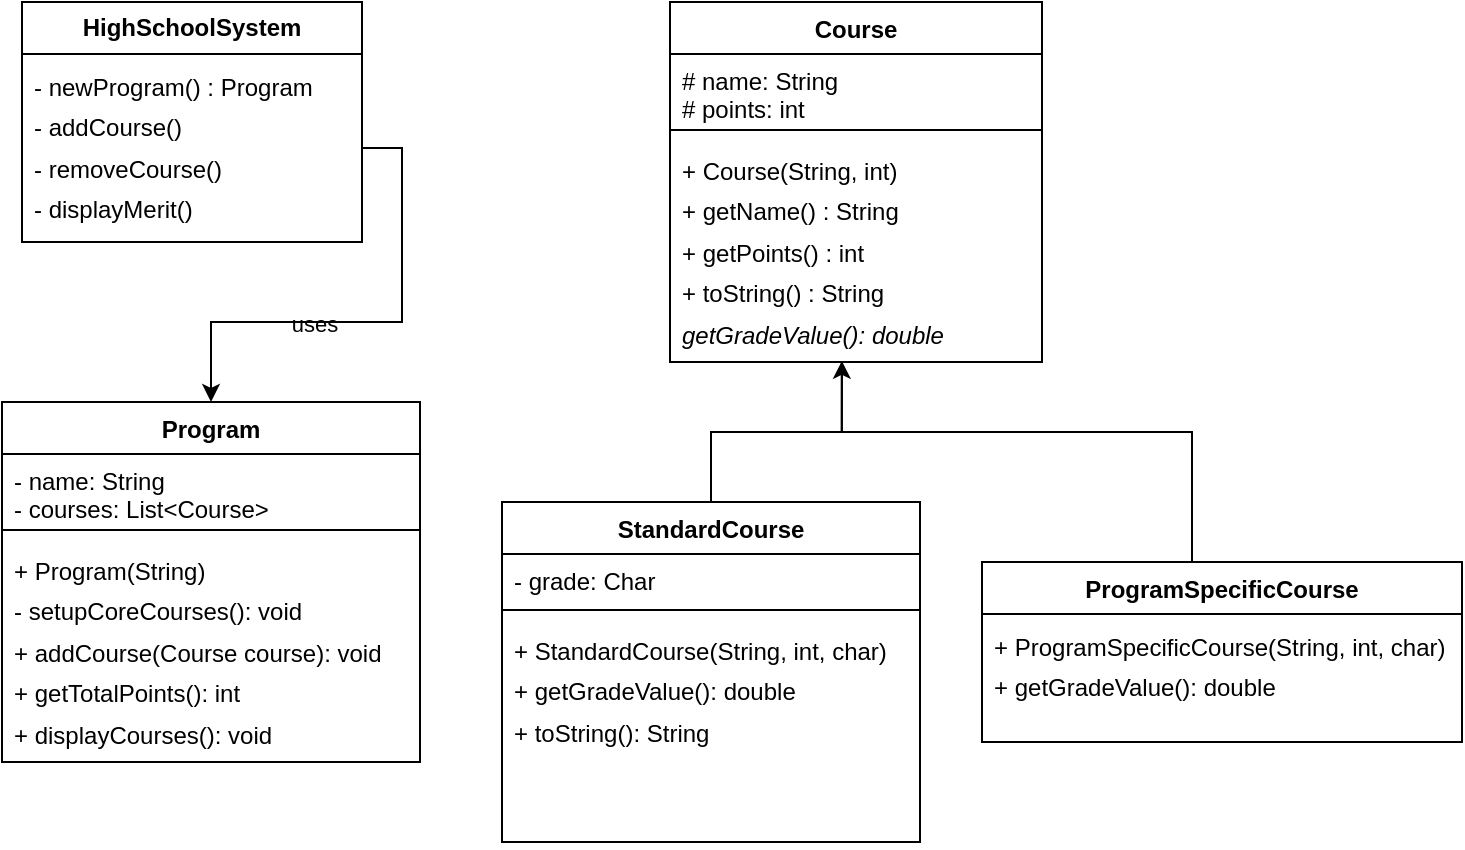 <mxfile version="26.0.14">
  <diagram name="Page-1" id="ZLX0v0UZS0Uh1XJOQydC">
    <mxGraphModel dx="1195" dy="620" grid="1" gridSize="10" guides="1" tooltips="1" connect="1" arrows="1" fold="1" page="1" pageScale="1" pageWidth="413" pageHeight="583" background="#FFFFFF" math="0" shadow="0">
      <root>
        <mxCell id="0" />
        <mxCell id="1" parent="0" />
        <mxCell id="oeutDnv7Xu86Ao1kU50R-1" value="Course" style="swimlane;fontStyle=1;align=center;verticalAlign=top;childLayout=stackLayout;horizontal=1;startSize=26;horizontalStack=0;resizeParent=1;resizeParentMax=0;resizeLast=0;collapsible=1;marginBottom=0;whiteSpace=wrap;html=1;labelBackgroundColor=none;" vertex="1" parent="1">
          <mxGeometry x="384" y="50" width="186" height="180" as="geometry" />
        </mxCell>
        <mxCell id="oeutDnv7Xu86Ao1kU50R-2" value="&lt;div&gt;# name: String&lt;br&gt;# points: int&lt;/div&gt;" style="text;strokeColor=none;fillColor=none;align=left;verticalAlign=top;spacingLeft=4;spacingRight=4;overflow=hidden;rotatable=0;points=[[0,0.5],[1,0.5]];portConstraint=eastwest;whiteSpace=wrap;html=1;labelBackgroundColor=none;" vertex="1" parent="oeutDnv7Xu86Ao1kU50R-1">
          <mxGeometry y="26" width="186" height="34" as="geometry" />
        </mxCell>
        <mxCell id="oeutDnv7Xu86Ao1kU50R-3" value="" style="line;strokeWidth=1;fillColor=none;align=left;verticalAlign=middle;spacingTop=-1;spacingLeft=3;spacingRight=3;rotatable=0;labelPosition=right;points=[];portConstraint=eastwest;labelBackgroundColor=none;" vertex="1" parent="oeutDnv7Xu86Ao1kU50R-1">
          <mxGeometry y="60" width="186" height="8" as="geometry" />
        </mxCell>
        <mxCell id="oeutDnv7Xu86Ao1kU50R-4" value="&lt;div style=&quot;line-height: 170%;&quot;&gt;&lt;font&gt;+ Course(String, int)&lt;/font&gt;&lt;div&gt;&lt;font&gt;+ getName() : String&lt;/font&gt;&lt;/div&gt;&lt;div&gt;&lt;font&gt;+ getPoints() : int&lt;/font&gt;&lt;/div&gt;&lt;div&gt;&lt;font&gt;+ toString() : String&lt;/font&gt;&lt;/div&gt;&lt;div&gt;&lt;i&gt;&lt;font&gt;getGradeValue(): double&lt;/font&gt;&lt;/i&gt;&lt;/div&gt;&lt;/div&gt;" style="text;strokeColor=none;fillColor=none;align=left;verticalAlign=top;spacingLeft=4;spacingRight=4;overflow=hidden;rotatable=0;points=[[0,0.5],[1,0.5]];portConstraint=eastwest;whiteSpace=wrap;html=1;labelBackgroundColor=none;" vertex="1" parent="oeutDnv7Xu86Ao1kU50R-1">
          <mxGeometry y="68" width="186" height="112" as="geometry" />
        </mxCell>
        <mxCell id="oeutDnv7Xu86Ao1kU50R-6" value="StandardCourse" style="swimlane;fontStyle=1;align=center;verticalAlign=top;childLayout=stackLayout;horizontal=1;startSize=26;horizontalStack=0;resizeParent=1;resizeParentMax=0;resizeLast=0;collapsible=1;marginBottom=0;whiteSpace=wrap;html=1;labelBackgroundColor=none;" vertex="1" parent="1">
          <mxGeometry x="300" y="300" width="209" height="170" as="geometry" />
        </mxCell>
        <mxCell id="oeutDnv7Xu86Ao1kU50R-7" value="&lt;div&gt;- grade: Char&lt;/div&gt;" style="text;strokeColor=none;fillColor=none;align=left;verticalAlign=top;spacingLeft=4;spacingRight=4;overflow=hidden;rotatable=0;points=[[0,0.5],[1,0.5]];portConstraint=eastwest;whiteSpace=wrap;html=1;labelBackgroundColor=none;" vertex="1" parent="oeutDnv7Xu86Ao1kU50R-6">
          <mxGeometry y="26" width="209" height="24" as="geometry" />
        </mxCell>
        <mxCell id="oeutDnv7Xu86Ao1kU50R-8" value="" style="line;strokeWidth=1;fillColor=none;align=left;verticalAlign=middle;spacingTop=-1;spacingLeft=3;spacingRight=3;rotatable=0;labelPosition=right;points=[];portConstraint=eastwest;labelBackgroundColor=none;" vertex="1" parent="oeutDnv7Xu86Ao1kU50R-6">
          <mxGeometry y="50" width="209" height="8" as="geometry" />
        </mxCell>
        <mxCell id="oeutDnv7Xu86Ao1kU50R-9" value="&lt;div style=&quot;line-height: 170%;&quot;&gt;+ StandardCourse(String, int, char)&lt;/div&gt;&lt;div style=&quot;line-height: 170%;&quot;&gt;+ getGradeValue(): double&lt;/div&gt;&lt;div style=&quot;line-height: 170%;&quot;&gt;+ toString(): String&lt;/div&gt;" style="text;strokeColor=none;fillColor=none;align=left;verticalAlign=top;spacingLeft=4;spacingRight=4;overflow=hidden;rotatable=0;points=[[0,0.5],[1,0.5]];portConstraint=eastwest;whiteSpace=wrap;html=1;labelBackgroundColor=none;" vertex="1" parent="oeutDnv7Xu86Ao1kU50R-6">
          <mxGeometry y="58" width="209" height="112" as="geometry" />
        </mxCell>
        <mxCell id="oeutDnv7Xu86Ao1kU50R-19" value="&lt;b&gt;HighSchoolSystem&lt;/b&gt;" style="swimlane;fontStyle=0;childLayout=stackLayout;horizontal=1;startSize=26;fillColor=none;horizontalStack=0;resizeParent=1;resizeParentMax=0;resizeLast=0;collapsible=1;marginBottom=0;whiteSpace=wrap;html=1;labelBackgroundColor=none;" vertex="1" parent="1">
          <mxGeometry x="60" y="50" width="170" height="120" as="geometry" />
        </mxCell>
        <mxCell id="oeutDnv7Xu86Ao1kU50R-20" value="&lt;div style=&quot;line-height: 170%;&quot;&gt;- newProgram() : Program&lt;div&gt;- addCourse()&lt;/div&gt;&lt;div&gt;- removeCourse()&lt;/div&gt;&lt;div&gt;- displayMerit()&lt;/div&gt;&lt;/div&gt;" style="text;strokeColor=none;fillColor=none;align=left;verticalAlign=top;spacingLeft=4;spacingRight=4;overflow=hidden;rotatable=0;points=[[0,0.5],[1,0.5]];portConstraint=eastwest;whiteSpace=wrap;html=1;labelBackgroundColor=none;" vertex="1" parent="oeutDnv7Xu86Ao1kU50R-19">
          <mxGeometry y="26" width="170" height="94" as="geometry" />
        </mxCell>
        <mxCell id="oeutDnv7Xu86Ao1kU50R-23" value="Program" style="swimlane;fontStyle=1;align=center;verticalAlign=top;childLayout=stackLayout;horizontal=1;startSize=26;horizontalStack=0;resizeParent=1;resizeParentMax=0;resizeLast=0;collapsible=1;marginBottom=0;whiteSpace=wrap;html=1;labelBackgroundColor=none;" vertex="1" parent="1">
          <mxGeometry x="50" y="250" width="209" height="180" as="geometry" />
        </mxCell>
        <mxCell id="oeutDnv7Xu86Ao1kU50R-24" value="&lt;div&gt;- name: String&lt;div&gt;- courses: List&amp;lt;Course&amp;gt;&lt;/div&gt;&lt;/div&gt;" style="text;strokeColor=none;fillColor=none;align=left;verticalAlign=top;spacingLeft=4;spacingRight=4;overflow=hidden;rotatable=0;points=[[0,0.5],[1,0.5]];portConstraint=eastwest;whiteSpace=wrap;html=1;labelBackgroundColor=none;" vertex="1" parent="oeutDnv7Xu86Ao1kU50R-23">
          <mxGeometry y="26" width="209" height="34" as="geometry" />
        </mxCell>
        <mxCell id="oeutDnv7Xu86Ao1kU50R-25" value="" style="line;strokeWidth=1;fillColor=none;align=left;verticalAlign=middle;spacingTop=-1;spacingLeft=3;spacingRight=3;rotatable=0;labelPosition=right;points=[];portConstraint=eastwest;labelBackgroundColor=none;" vertex="1" parent="oeutDnv7Xu86Ao1kU50R-23">
          <mxGeometry y="60" width="209" height="8" as="geometry" />
        </mxCell>
        <mxCell id="oeutDnv7Xu86Ao1kU50R-26" value="&lt;div style=&quot;line-height: 170%;&quot;&gt;+ Program(String)&lt;/div&gt;&lt;div style=&quot;line-height: 170%;&quot;&gt;- setupCoreCourses(): void&lt;/div&gt;&lt;div style=&quot;line-height: 170%;&quot;&gt;+ addCourse(Course course): void&lt;/div&gt;&lt;div style=&quot;line-height: 170%;&quot;&gt;+ getTotalPoints(): int&lt;/div&gt;&lt;div style=&quot;line-height: 170%;&quot;&gt;+ displayCourses(): void&lt;/div&gt;" style="text;strokeColor=none;fillColor=none;align=left;verticalAlign=top;spacingLeft=4;spacingRight=4;overflow=hidden;rotatable=0;points=[[0,0.5],[1,0.5]];portConstraint=eastwest;whiteSpace=wrap;html=1;labelBackgroundColor=none;" vertex="1" parent="oeutDnv7Xu86Ao1kU50R-23">
          <mxGeometry y="68" width="209" height="112" as="geometry" />
        </mxCell>
        <mxCell id="oeutDnv7Xu86Ao1kU50R-27" value="ProgramSpecificCourse" style="swimlane;fontStyle=1;align=center;verticalAlign=top;childLayout=stackLayout;horizontal=1;startSize=26;horizontalStack=0;resizeParent=1;resizeParentMax=0;resizeLast=0;collapsible=1;marginBottom=0;whiteSpace=wrap;html=1;labelBackgroundColor=none;" vertex="1" parent="1">
          <mxGeometry x="540" y="330" width="240" height="90" as="geometry" />
        </mxCell>
        <mxCell id="oeutDnv7Xu86Ao1kU50R-30" value="&lt;div style=&quot;line-height: 170%;&quot;&gt;+ ProgramSpecificCourse(String, int, char)&lt;/div&gt;&lt;div style=&quot;line-height: 170%;&quot;&gt;+ getGradeValue(): double&lt;/div&gt;" style="text;strokeColor=none;fillColor=none;align=left;verticalAlign=top;spacingLeft=4;spacingRight=4;overflow=hidden;rotatable=0;points=[[0,0.5],[1,0.5]];portConstraint=eastwest;whiteSpace=wrap;html=1;labelBackgroundColor=none;" vertex="1" parent="oeutDnv7Xu86Ao1kU50R-27">
          <mxGeometry y="26" width="240" height="64" as="geometry" />
        </mxCell>
        <mxCell id="oeutDnv7Xu86Ao1kU50R-38" style="edgeStyle=orthogonalEdgeStyle;rounded=0;orthogonalLoop=1;jettySize=auto;html=1;exitX=0.5;exitY=0;exitDx=0;exitDy=0;entryX=0.462;entryY=1;entryDx=0;entryDy=0;entryPerimeter=0;endArrow=none;startFill=0;labelBackgroundColor=none;fontColor=default;" edge="1" parent="1" source="oeutDnv7Xu86Ao1kU50R-27" target="oeutDnv7Xu86Ao1kU50R-4">
          <mxGeometry relative="1" as="geometry">
            <Array as="points">
              <mxPoint x="645" y="265" />
              <mxPoint x="470" y="265" />
            </Array>
          </mxGeometry>
        </mxCell>
        <mxCell id="oeutDnv7Xu86Ao1kU50R-40" style="edgeStyle=orthogonalEdgeStyle;rounded=0;orthogonalLoop=1;jettySize=auto;html=1;exitX=0.5;exitY=0;exitDx=0;exitDy=0;entryX=0.462;entryY=0.995;entryDx=0;entryDy=0;entryPerimeter=0;labelBackgroundColor=none;fontColor=default;" edge="1" parent="1" source="oeutDnv7Xu86Ao1kU50R-6" target="oeutDnv7Xu86Ao1kU50R-4">
          <mxGeometry relative="1" as="geometry" />
        </mxCell>
        <mxCell id="oeutDnv7Xu86Ao1kU50R-55" style="edgeStyle=orthogonalEdgeStyle;rounded=0;orthogonalLoop=1;jettySize=auto;html=1;entryX=0.5;entryY=0;entryDx=0;entryDy=0;labelBackgroundColor=none;fontColor=default;" edge="1" parent="1" source="oeutDnv7Xu86Ao1kU50R-20" target="oeutDnv7Xu86Ao1kU50R-23">
          <mxGeometry relative="1" as="geometry" />
        </mxCell>
        <mxCell id="oeutDnv7Xu86Ao1kU50R-56" value="uses" style="edgeLabel;html=1;align=center;verticalAlign=middle;resizable=0;points=[];labelBackgroundColor=none;" vertex="1" connectable="0" parent="oeutDnv7Xu86Ao1kU50R-55">
          <mxGeometry x="0.248" y="1" relative="1" as="geometry">
            <mxPoint as="offset" />
          </mxGeometry>
        </mxCell>
      </root>
    </mxGraphModel>
  </diagram>
</mxfile>
